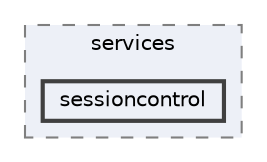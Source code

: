 digraph "sessioncontrol"
{
 // LATEX_PDF_SIZE
  bgcolor="transparent";
  edge [fontname=Helvetica,fontsize=10,labelfontname=Helvetica,labelfontsize=10];
  node [fontname=Helvetica,fontsize=10,shape=box,height=0.2,width=0.4];
  compound=true
  subgraph clusterdir_f83e9958f637a68418d40c06726f5abd {
    graph [ bgcolor="#edf0f7", pencolor="grey50", label="services", fontname=Helvetica,fontsize=10 style="filled,dashed", URL="dir_f83e9958f637a68418d40c06726f5abd.html",tooltip=""]
  dir_c1f329f6337f0ac23a3110b8563fe54e [label="sessioncontrol", fillcolor="#edf0f7", color="grey25", style="filled,bold", URL="dir_c1f329f6337f0ac23a3110b8563fe54e.html",tooltip=""];
  }
}
